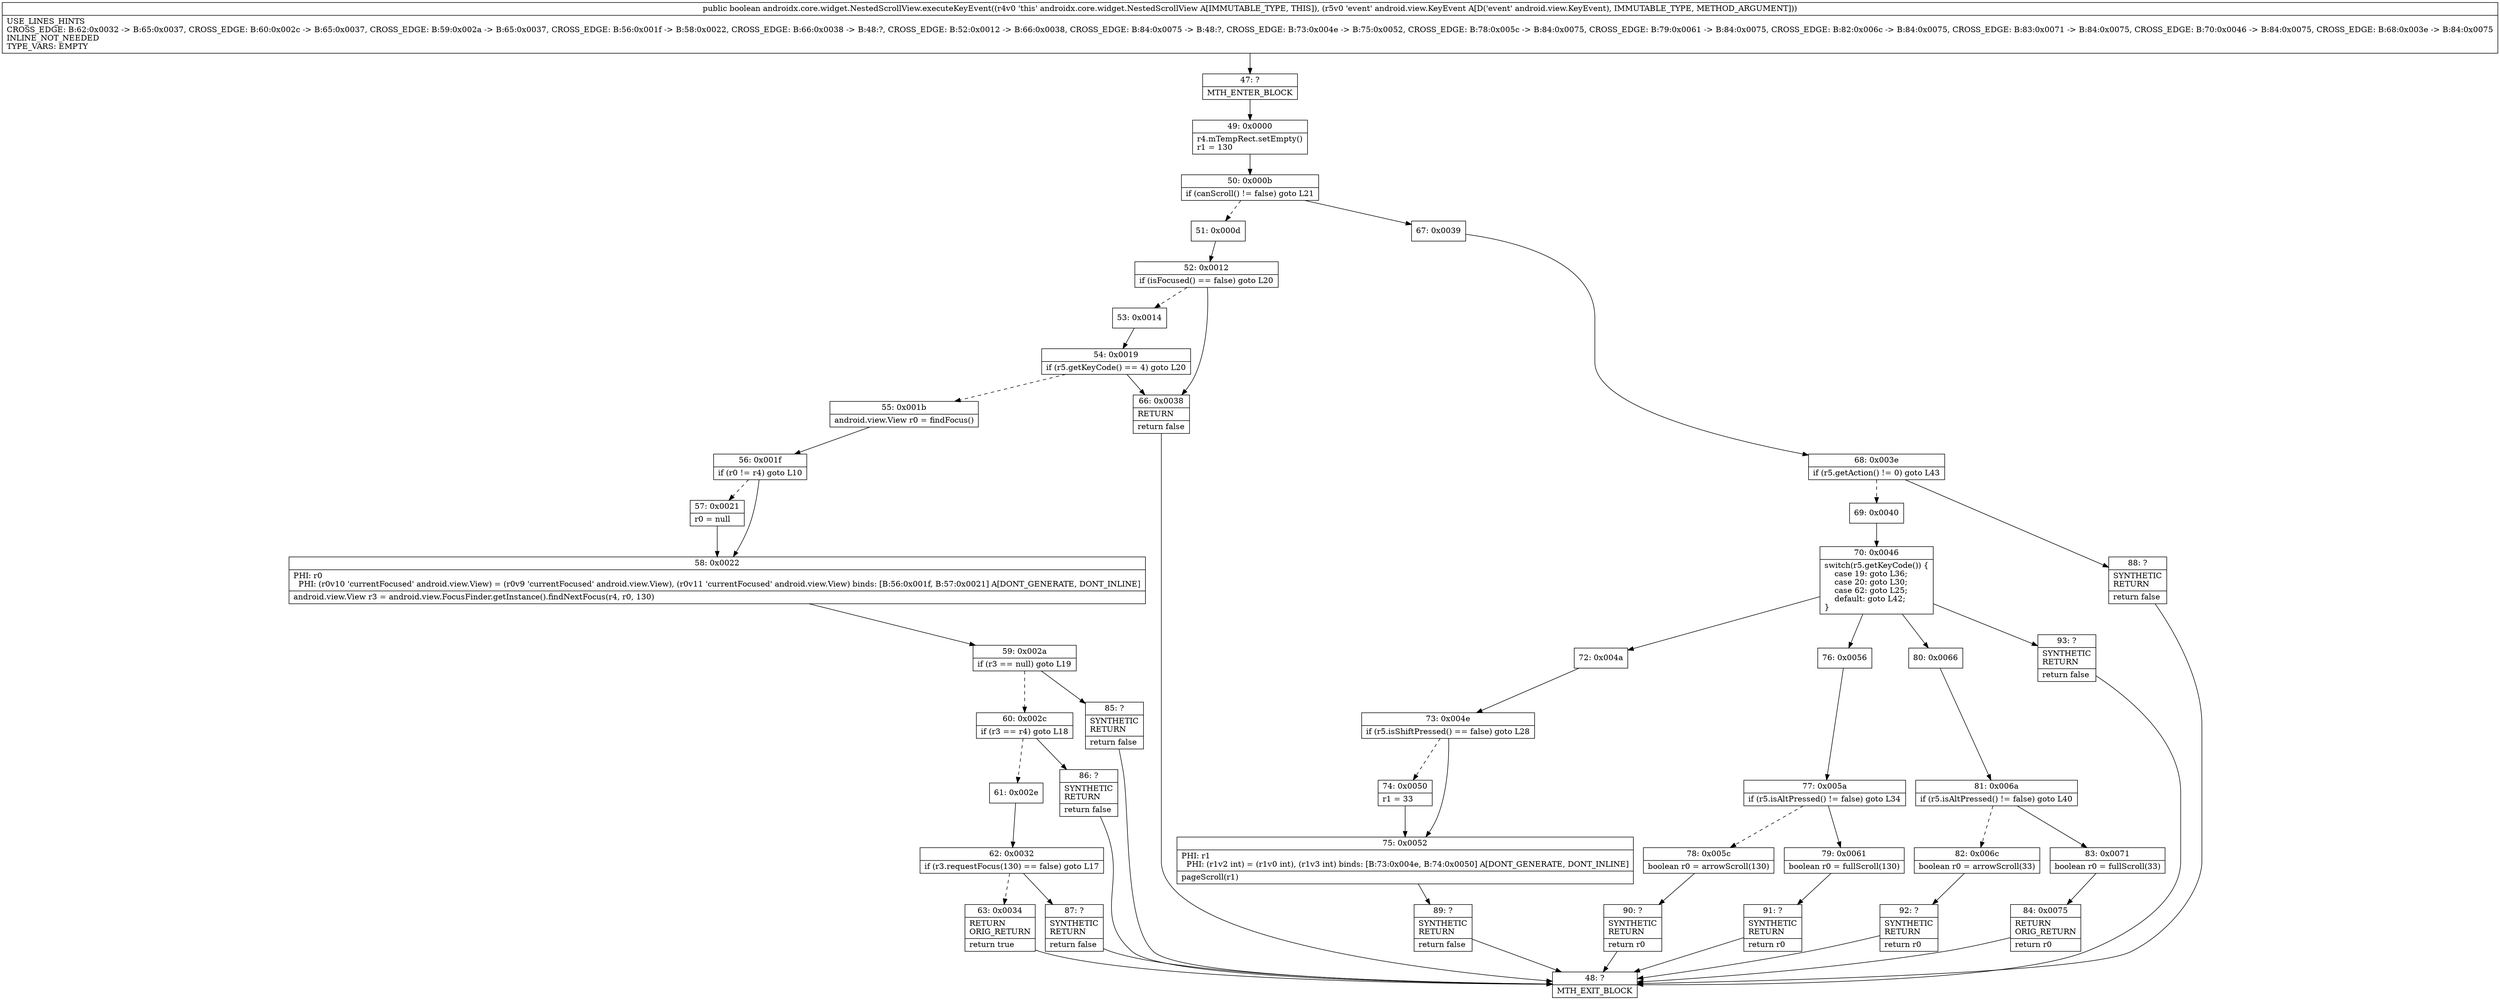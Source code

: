 digraph "CFG forandroidx.core.widget.NestedScrollView.executeKeyEvent(Landroid\/view\/KeyEvent;)Z" {
Node_47 [shape=record,label="{47\:\ ?|MTH_ENTER_BLOCK\l}"];
Node_49 [shape=record,label="{49\:\ 0x0000|r4.mTempRect.setEmpty()\lr1 = 130\l}"];
Node_50 [shape=record,label="{50\:\ 0x000b|if (canScroll() != false) goto L21\l}"];
Node_51 [shape=record,label="{51\:\ 0x000d}"];
Node_52 [shape=record,label="{52\:\ 0x0012|if (isFocused() == false) goto L20\l}"];
Node_53 [shape=record,label="{53\:\ 0x0014}"];
Node_54 [shape=record,label="{54\:\ 0x0019|if (r5.getKeyCode() == 4) goto L20\l}"];
Node_55 [shape=record,label="{55\:\ 0x001b|android.view.View r0 = findFocus()\l}"];
Node_56 [shape=record,label="{56\:\ 0x001f|if (r0 != r4) goto L10\l}"];
Node_57 [shape=record,label="{57\:\ 0x0021|r0 = null\l}"];
Node_58 [shape=record,label="{58\:\ 0x0022|PHI: r0 \l  PHI: (r0v10 'currentFocused' android.view.View) = (r0v9 'currentFocused' android.view.View), (r0v11 'currentFocused' android.view.View) binds: [B:56:0x001f, B:57:0x0021] A[DONT_GENERATE, DONT_INLINE]\l|android.view.View r3 = android.view.FocusFinder.getInstance().findNextFocus(r4, r0, 130)\l}"];
Node_59 [shape=record,label="{59\:\ 0x002a|if (r3 == null) goto L19\l}"];
Node_60 [shape=record,label="{60\:\ 0x002c|if (r3 == r4) goto L18\l}"];
Node_61 [shape=record,label="{61\:\ 0x002e}"];
Node_62 [shape=record,label="{62\:\ 0x0032|if (r3.requestFocus(130) == false) goto L17\l}"];
Node_63 [shape=record,label="{63\:\ 0x0034|RETURN\lORIG_RETURN\l|return true\l}"];
Node_48 [shape=record,label="{48\:\ ?|MTH_EXIT_BLOCK\l}"];
Node_87 [shape=record,label="{87\:\ ?|SYNTHETIC\lRETURN\l|return false\l}"];
Node_86 [shape=record,label="{86\:\ ?|SYNTHETIC\lRETURN\l|return false\l}"];
Node_85 [shape=record,label="{85\:\ ?|SYNTHETIC\lRETURN\l|return false\l}"];
Node_66 [shape=record,label="{66\:\ 0x0038|RETURN\l|return false\l}"];
Node_67 [shape=record,label="{67\:\ 0x0039}"];
Node_68 [shape=record,label="{68\:\ 0x003e|if (r5.getAction() != 0) goto L43\l}"];
Node_69 [shape=record,label="{69\:\ 0x0040}"];
Node_70 [shape=record,label="{70\:\ 0x0046|switch(r5.getKeyCode()) \{\l    case 19: goto L36;\l    case 20: goto L30;\l    case 62: goto L25;\l    default: goto L42;\l\}\l}"];
Node_72 [shape=record,label="{72\:\ 0x004a}"];
Node_73 [shape=record,label="{73\:\ 0x004e|if (r5.isShiftPressed() == false) goto L28\l}"];
Node_74 [shape=record,label="{74\:\ 0x0050|r1 = 33\l}"];
Node_75 [shape=record,label="{75\:\ 0x0052|PHI: r1 \l  PHI: (r1v2 int) = (r1v0 int), (r1v3 int) binds: [B:73:0x004e, B:74:0x0050] A[DONT_GENERATE, DONT_INLINE]\l|pageScroll(r1)\l}"];
Node_89 [shape=record,label="{89\:\ ?|SYNTHETIC\lRETURN\l|return false\l}"];
Node_76 [shape=record,label="{76\:\ 0x0056}"];
Node_77 [shape=record,label="{77\:\ 0x005a|if (r5.isAltPressed() != false) goto L34\l}"];
Node_78 [shape=record,label="{78\:\ 0x005c|boolean r0 = arrowScroll(130)\l}"];
Node_90 [shape=record,label="{90\:\ ?|SYNTHETIC\lRETURN\l|return r0\l}"];
Node_79 [shape=record,label="{79\:\ 0x0061|boolean r0 = fullScroll(130)\l}"];
Node_91 [shape=record,label="{91\:\ ?|SYNTHETIC\lRETURN\l|return r0\l}"];
Node_80 [shape=record,label="{80\:\ 0x0066}"];
Node_81 [shape=record,label="{81\:\ 0x006a|if (r5.isAltPressed() != false) goto L40\l}"];
Node_82 [shape=record,label="{82\:\ 0x006c|boolean r0 = arrowScroll(33)\l}"];
Node_92 [shape=record,label="{92\:\ ?|SYNTHETIC\lRETURN\l|return r0\l}"];
Node_83 [shape=record,label="{83\:\ 0x0071|boolean r0 = fullScroll(33)\l}"];
Node_84 [shape=record,label="{84\:\ 0x0075|RETURN\lORIG_RETURN\l|return r0\l}"];
Node_93 [shape=record,label="{93\:\ ?|SYNTHETIC\lRETURN\l|return false\l}"];
Node_88 [shape=record,label="{88\:\ ?|SYNTHETIC\lRETURN\l|return false\l}"];
MethodNode[shape=record,label="{public boolean androidx.core.widget.NestedScrollView.executeKeyEvent((r4v0 'this' androidx.core.widget.NestedScrollView A[IMMUTABLE_TYPE, THIS]), (r5v0 'event' android.view.KeyEvent A[D('event' android.view.KeyEvent), IMMUTABLE_TYPE, METHOD_ARGUMENT]))  | USE_LINES_HINTS\lCROSS_EDGE: B:62:0x0032 \-\> B:65:0x0037, CROSS_EDGE: B:60:0x002c \-\> B:65:0x0037, CROSS_EDGE: B:59:0x002a \-\> B:65:0x0037, CROSS_EDGE: B:56:0x001f \-\> B:58:0x0022, CROSS_EDGE: B:66:0x0038 \-\> B:48:?, CROSS_EDGE: B:52:0x0012 \-\> B:66:0x0038, CROSS_EDGE: B:84:0x0075 \-\> B:48:?, CROSS_EDGE: B:73:0x004e \-\> B:75:0x0052, CROSS_EDGE: B:78:0x005c \-\> B:84:0x0075, CROSS_EDGE: B:79:0x0061 \-\> B:84:0x0075, CROSS_EDGE: B:82:0x006c \-\> B:84:0x0075, CROSS_EDGE: B:83:0x0071 \-\> B:84:0x0075, CROSS_EDGE: B:70:0x0046 \-\> B:84:0x0075, CROSS_EDGE: B:68:0x003e \-\> B:84:0x0075\lINLINE_NOT_NEEDED\lTYPE_VARS: EMPTY\l}"];
MethodNode -> Node_47;Node_47 -> Node_49;
Node_49 -> Node_50;
Node_50 -> Node_51[style=dashed];
Node_50 -> Node_67;
Node_51 -> Node_52;
Node_52 -> Node_53[style=dashed];
Node_52 -> Node_66;
Node_53 -> Node_54;
Node_54 -> Node_55[style=dashed];
Node_54 -> Node_66;
Node_55 -> Node_56;
Node_56 -> Node_57[style=dashed];
Node_56 -> Node_58;
Node_57 -> Node_58;
Node_58 -> Node_59;
Node_59 -> Node_60[style=dashed];
Node_59 -> Node_85;
Node_60 -> Node_61[style=dashed];
Node_60 -> Node_86;
Node_61 -> Node_62;
Node_62 -> Node_63[style=dashed];
Node_62 -> Node_87;
Node_63 -> Node_48;
Node_87 -> Node_48;
Node_86 -> Node_48;
Node_85 -> Node_48;
Node_66 -> Node_48;
Node_67 -> Node_68;
Node_68 -> Node_69[style=dashed];
Node_68 -> Node_88;
Node_69 -> Node_70;
Node_70 -> Node_72;
Node_70 -> Node_76;
Node_70 -> Node_80;
Node_70 -> Node_93;
Node_72 -> Node_73;
Node_73 -> Node_74[style=dashed];
Node_73 -> Node_75;
Node_74 -> Node_75;
Node_75 -> Node_89;
Node_89 -> Node_48;
Node_76 -> Node_77;
Node_77 -> Node_78[style=dashed];
Node_77 -> Node_79;
Node_78 -> Node_90;
Node_90 -> Node_48;
Node_79 -> Node_91;
Node_91 -> Node_48;
Node_80 -> Node_81;
Node_81 -> Node_82[style=dashed];
Node_81 -> Node_83;
Node_82 -> Node_92;
Node_92 -> Node_48;
Node_83 -> Node_84;
Node_84 -> Node_48;
Node_93 -> Node_48;
Node_88 -> Node_48;
}

